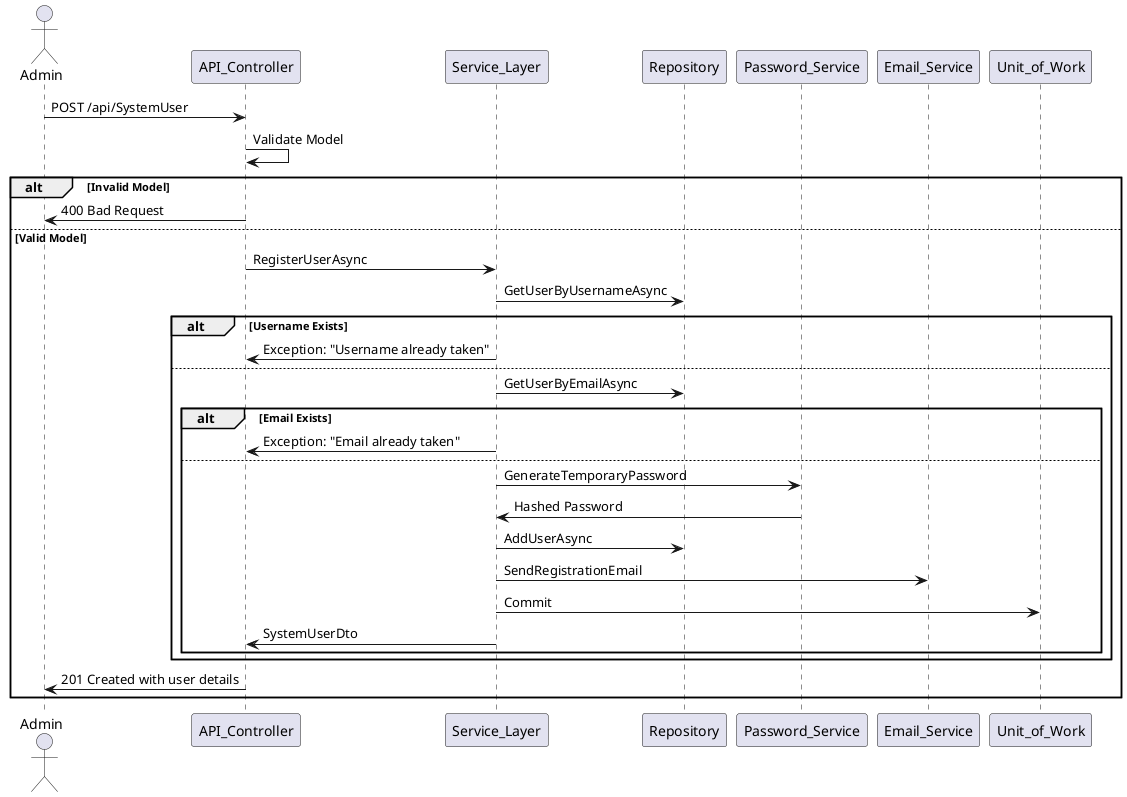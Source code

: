 
@startuml
actor Admin
participant API_Controller
participant Service_Layer
participant Repository
participant Password_Service
participant Email_Service
participant Unit_of_Work

Admin -> API_Controller: POST /api/SystemUser
API_Controller -> API_Controller: Validate Model
alt Invalid Model
    API_Controller -> Admin: 400 Bad Request
else Valid Model
    API_Controller -> Service_Layer: RegisterUserAsync
    Service_Layer -> Repository: GetUserByUsernameAsync
    alt Username Exists
        Service_Layer -> API_Controller: Exception: "Username already taken"
    else
        Service_Layer -> Repository: GetUserByEmailAsync
        alt Email Exists
            Service_Layer -> API_Controller: Exception: "Email already taken"
        else
            Service_Layer -> Password_Service: GenerateTemporaryPassword
            Password_Service -> Service_Layer: Hashed Password
            Service_Layer -> Repository: AddUserAsync
            Service_Layer -> Email_Service: SendRegistrationEmail
            Service_Layer -> Unit_of_Work: Commit
            Service_Layer -> API_Controller: SystemUserDto
        end
    end
    API_Controller -> Admin: 201 Created with user details
end
@enduml
